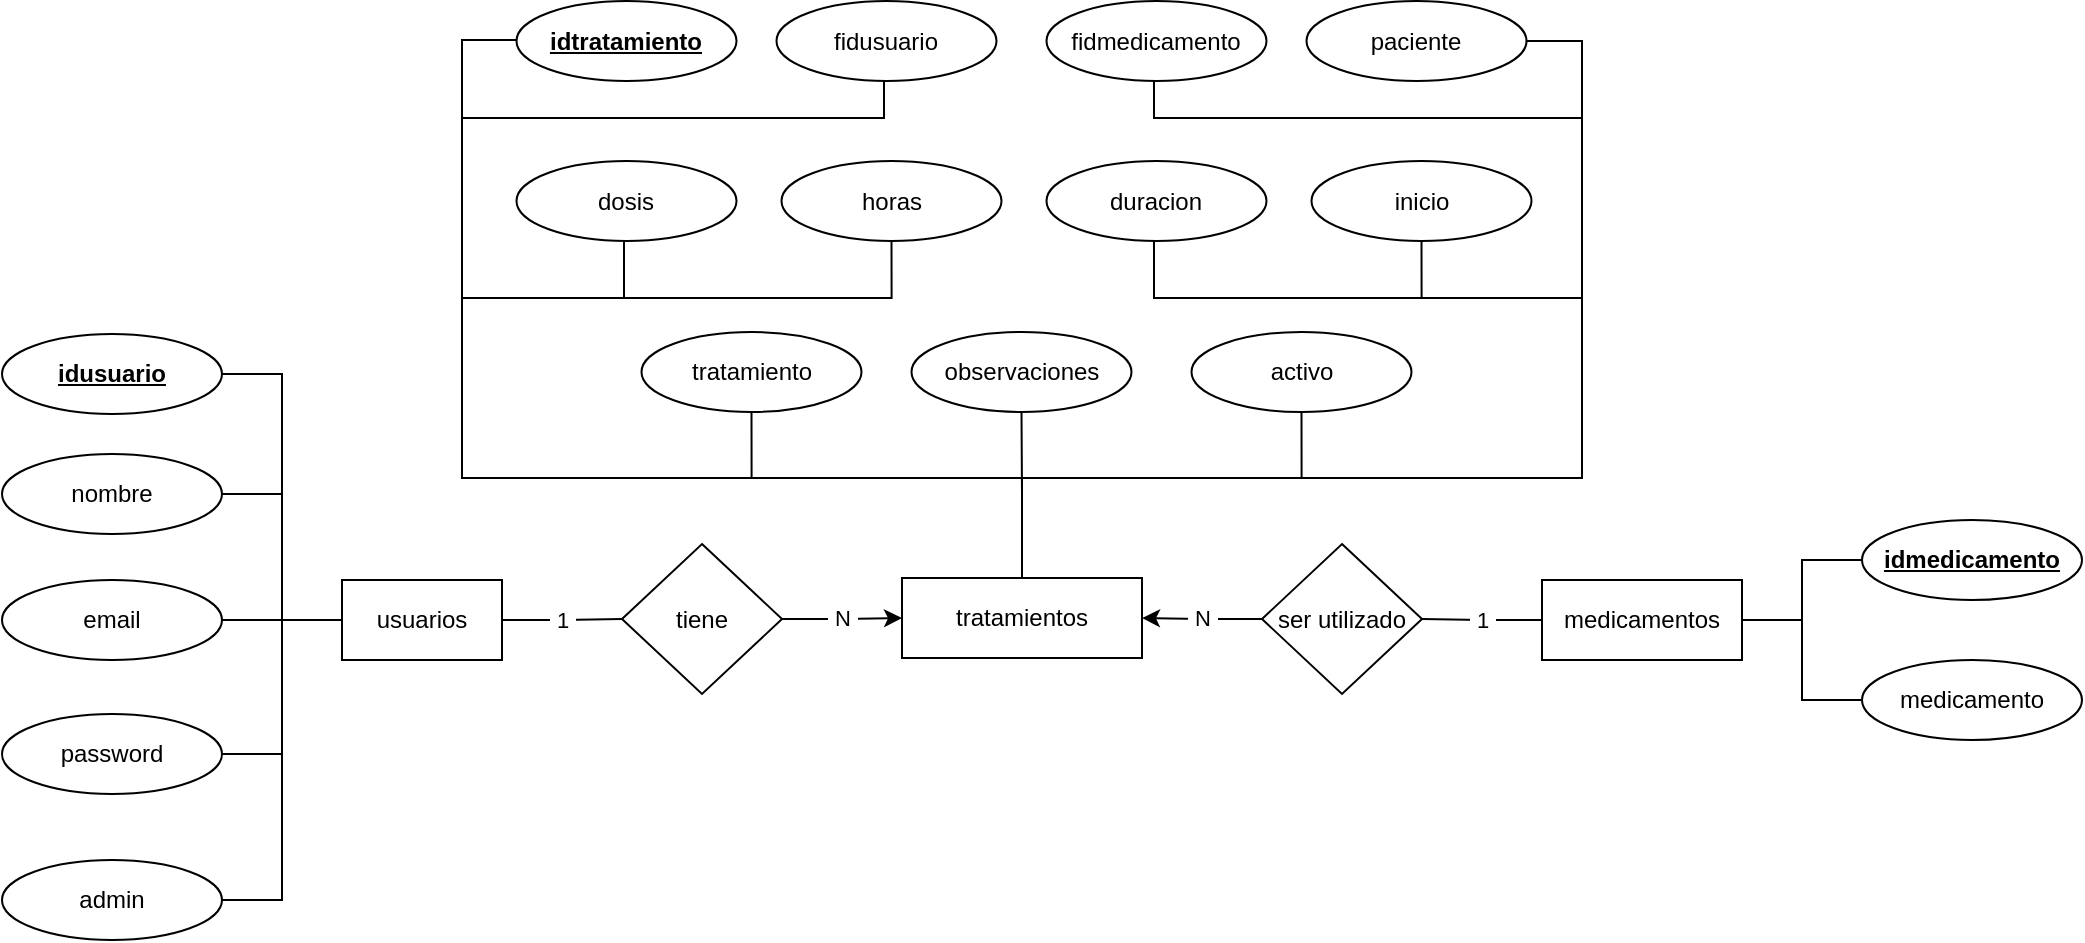 <mxfile version="21.2.9" type="device">
  <diagram id="R2lEEEUBdFMjLlhIrx00" name="Page-1">
    <mxGraphModel dx="1050" dy="549" grid="1" gridSize="10" guides="1" tooltips="1" connect="1" arrows="1" fold="1" page="1" pageScale="1" pageWidth="1100" pageHeight="850" math="0" shadow="0" extFonts="Permanent Marker^https://fonts.googleapis.com/css?family=Permanent+Marker">
      <root>
        <mxCell id="0" />
        <mxCell id="1" parent="0" />
        <mxCell id="48LQLKD0peqqTjezLwJM-13" value="" style="edgeStyle=orthogonalEdgeStyle;rounded=0;orthogonalLoop=1;jettySize=auto;html=1;endArrow=none;endFill=0;" edge="1" parent="1" source="48LQLKD0peqqTjezLwJM-1" target="48LQLKD0peqqTjezLwJM-10">
          <mxGeometry relative="1" as="geometry" />
        </mxCell>
        <mxCell id="48LQLKD0peqqTjezLwJM-24" style="edgeStyle=orthogonalEdgeStyle;rounded=0;orthogonalLoop=1;jettySize=auto;html=1;entryX=1;entryY=0.5;entryDx=0;entryDy=0;endArrow=none;endFill=0;" edge="1" parent="1" source="48LQLKD0peqqTjezLwJM-1" target="48LQLKD0peqqTjezLwJM-8">
          <mxGeometry relative="1" as="geometry" />
        </mxCell>
        <mxCell id="48LQLKD0peqqTjezLwJM-25" style="edgeStyle=orthogonalEdgeStyle;rounded=0;orthogonalLoop=1;jettySize=auto;html=1;entryX=1;entryY=0.5;entryDx=0;entryDy=0;endArrow=none;endFill=0;" edge="1" parent="1" source="48LQLKD0peqqTjezLwJM-1" target="48LQLKD0peqqTjezLwJM-9">
          <mxGeometry relative="1" as="geometry" />
        </mxCell>
        <mxCell id="48LQLKD0peqqTjezLwJM-26" style="edgeStyle=orthogonalEdgeStyle;rounded=0;orthogonalLoop=1;jettySize=auto;html=1;entryX=1;entryY=0.5;entryDx=0;entryDy=0;endArrow=none;endFill=0;" edge="1" parent="1" source="48LQLKD0peqqTjezLwJM-1" target="48LQLKD0peqqTjezLwJM-11">
          <mxGeometry relative="1" as="geometry" />
        </mxCell>
        <mxCell id="48LQLKD0peqqTjezLwJM-27" style="edgeStyle=orthogonalEdgeStyle;rounded=0;orthogonalLoop=1;jettySize=auto;html=1;entryX=1;entryY=0.5;entryDx=0;entryDy=0;endArrow=none;endFill=0;" edge="1" parent="1" source="48LQLKD0peqqTjezLwJM-1" target="48LQLKD0peqqTjezLwJM-12">
          <mxGeometry relative="1" as="geometry" />
        </mxCell>
        <mxCell id="48LQLKD0peqqTjezLwJM-54" value="&amp;nbsp;1&amp;nbsp;" style="edgeStyle=orthogonalEdgeStyle;rounded=0;orthogonalLoop=1;jettySize=auto;html=1;endArrow=none;endFill=0;" edge="1" parent="1" source="48LQLKD0peqqTjezLwJM-1" target="48LQLKD0peqqTjezLwJM-7">
          <mxGeometry relative="1" as="geometry" />
        </mxCell>
        <mxCell id="48LQLKD0peqqTjezLwJM-1" value="usuarios" style="rounded=0;whiteSpace=wrap;html=1;" vertex="1" parent="1">
          <mxGeometry x="190" y="401" width="80" height="40" as="geometry" />
        </mxCell>
        <mxCell id="48LQLKD0peqqTjezLwJM-18" value="" style="edgeStyle=orthogonalEdgeStyle;rounded=0;orthogonalLoop=1;jettySize=auto;html=1;endArrow=none;endFill=0;" edge="1" parent="1" source="48LQLKD0peqqTjezLwJM-2" target="48LQLKD0peqqTjezLwJM-14">
          <mxGeometry relative="1" as="geometry" />
        </mxCell>
        <mxCell id="48LQLKD0peqqTjezLwJM-23" value="" style="edgeStyle=orthogonalEdgeStyle;rounded=0;orthogonalLoop=1;jettySize=auto;html=1;endArrow=none;endFill=0;" edge="1" parent="1" source="48LQLKD0peqqTjezLwJM-2" target="48LQLKD0peqqTjezLwJM-15">
          <mxGeometry relative="1" as="geometry" />
        </mxCell>
        <mxCell id="48LQLKD0peqqTjezLwJM-56" value="&amp;nbsp;1&amp;nbsp;" style="edgeStyle=orthogonalEdgeStyle;rounded=0;orthogonalLoop=1;jettySize=auto;html=1;endArrow=none;endFill=0;" edge="1" parent="1" source="48LQLKD0peqqTjezLwJM-2" target="48LQLKD0peqqTjezLwJM-6">
          <mxGeometry relative="1" as="geometry" />
        </mxCell>
        <mxCell id="48LQLKD0peqqTjezLwJM-2" value="medicamentos" style="rounded=0;whiteSpace=wrap;html=1;" vertex="1" parent="1">
          <mxGeometry x="790" y="401" width="100" height="40" as="geometry" />
        </mxCell>
        <mxCell id="48LQLKD0peqqTjezLwJM-40" style="edgeStyle=orthogonalEdgeStyle;rounded=0;orthogonalLoop=1;jettySize=auto;html=1;endArrow=none;endFill=0;" edge="1" parent="1" source="48LQLKD0peqqTjezLwJM-4" target="48LQLKD0peqqTjezLwJM-28">
          <mxGeometry relative="1" as="geometry">
            <Array as="points">
              <mxPoint x="530" y="350" />
              <mxPoint x="250" y="350" />
              <mxPoint x="250" y="131" />
            </Array>
          </mxGeometry>
        </mxCell>
        <mxCell id="48LQLKD0peqqTjezLwJM-41" style="edgeStyle=orthogonalEdgeStyle;rounded=0;orthogonalLoop=1;jettySize=auto;html=1;entryX=1;entryY=0.5;entryDx=0;entryDy=0;endArrow=none;endFill=0;" edge="1" parent="1" source="48LQLKD0peqqTjezLwJM-4" target="48LQLKD0peqqTjezLwJM-32">
          <mxGeometry relative="1" as="geometry">
            <Array as="points">
              <mxPoint x="530" y="350" />
              <mxPoint x="810" y="350" />
              <mxPoint x="810" y="131" />
            </Array>
          </mxGeometry>
        </mxCell>
        <mxCell id="48LQLKD0peqqTjezLwJM-42" style="edgeStyle=orthogonalEdgeStyle;rounded=0;orthogonalLoop=1;jettySize=auto;html=1;entryX=0.5;entryY=1;entryDx=0;entryDy=0;endArrow=none;endFill=0;" edge="1" parent="1" source="48LQLKD0peqqTjezLwJM-4" target="48LQLKD0peqqTjezLwJM-29">
          <mxGeometry relative="1" as="geometry">
            <Array as="points">
              <mxPoint x="530" y="350" />
              <mxPoint x="250" y="350" />
              <mxPoint x="250" y="170" />
              <mxPoint x="461" y="170" />
            </Array>
          </mxGeometry>
        </mxCell>
        <mxCell id="48LQLKD0peqqTjezLwJM-43" style="edgeStyle=orthogonalEdgeStyle;rounded=0;orthogonalLoop=1;jettySize=auto;html=1;entryX=0.5;entryY=1;entryDx=0;entryDy=0;endArrow=none;endFill=0;" edge="1" parent="1" source="48LQLKD0peqqTjezLwJM-4" target="48LQLKD0peqqTjezLwJM-31">
          <mxGeometry relative="1" as="geometry">
            <Array as="points">
              <mxPoint x="530" y="350" />
              <mxPoint x="810" y="350" />
              <mxPoint x="810" y="170" />
              <mxPoint x="596" y="170" />
            </Array>
          </mxGeometry>
        </mxCell>
        <mxCell id="48LQLKD0peqqTjezLwJM-44" style="edgeStyle=orthogonalEdgeStyle;rounded=0;orthogonalLoop=1;jettySize=auto;html=1;entryX=0.5;entryY=1;entryDx=0;entryDy=0;endArrow=none;endFill=0;" edge="1" parent="1" source="48LQLKD0peqqTjezLwJM-4" target="48LQLKD0peqqTjezLwJM-33">
          <mxGeometry relative="1" as="geometry">
            <Array as="points">
              <mxPoint x="530" y="350" />
              <mxPoint x="250" y="350" />
              <mxPoint x="250" y="260" />
              <mxPoint x="331" y="260" />
            </Array>
          </mxGeometry>
        </mxCell>
        <mxCell id="48LQLKD0peqqTjezLwJM-47" style="edgeStyle=orthogonalEdgeStyle;rounded=0;orthogonalLoop=1;jettySize=auto;html=1;entryX=0.5;entryY=1;entryDx=0;entryDy=0;endArrow=none;endFill=0;" edge="1" parent="1" source="48LQLKD0peqqTjezLwJM-4" target="48LQLKD0peqqTjezLwJM-34">
          <mxGeometry relative="1" as="geometry">
            <Array as="points">
              <mxPoint x="530" y="350" />
              <mxPoint x="250" y="350" />
              <mxPoint x="250" y="260" />
              <mxPoint x="464" y="260" />
            </Array>
          </mxGeometry>
        </mxCell>
        <mxCell id="48LQLKD0peqqTjezLwJM-49" style="edgeStyle=orthogonalEdgeStyle;rounded=0;orthogonalLoop=1;jettySize=auto;html=1;entryX=0.5;entryY=1;entryDx=0;entryDy=0;endArrow=none;endFill=0;" edge="1" parent="1" source="48LQLKD0peqqTjezLwJM-4" target="48LQLKD0peqqTjezLwJM-36">
          <mxGeometry relative="1" as="geometry">
            <Array as="points">
              <mxPoint x="530" y="350" />
              <mxPoint x="810" y="350" />
              <mxPoint x="810" y="260" />
              <mxPoint x="729" y="260" />
            </Array>
          </mxGeometry>
        </mxCell>
        <mxCell id="48LQLKD0peqqTjezLwJM-50" style="edgeStyle=orthogonalEdgeStyle;rounded=0;orthogonalLoop=1;jettySize=auto;html=1;entryX=0.5;entryY=1;entryDx=0;entryDy=0;endArrow=none;endFill=0;" edge="1" parent="1" source="48LQLKD0peqqTjezLwJM-4" target="48LQLKD0peqqTjezLwJM-35">
          <mxGeometry relative="1" as="geometry">
            <Array as="points">
              <mxPoint x="530" y="350" />
              <mxPoint x="810" y="350" />
              <mxPoint x="810" y="260" />
              <mxPoint x="596" y="260" />
            </Array>
          </mxGeometry>
        </mxCell>
        <mxCell id="48LQLKD0peqqTjezLwJM-51" style="edgeStyle=orthogonalEdgeStyle;rounded=0;orthogonalLoop=1;jettySize=auto;html=1;entryX=0.5;entryY=1;entryDx=0;entryDy=0;endArrow=none;endFill=0;" edge="1" parent="1" source="48LQLKD0peqqTjezLwJM-4" target="48LQLKD0peqqTjezLwJM-37">
          <mxGeometry relative="1" as="geometry">
            <Array as="points">
              <mxPoint x="530" y="350" />
              <mxPoint x="394" y="350" />
            </Array>
          </mxGeometry>
        </mxCell>
        <mxCell id="48LQLKD0peqqTjezLwJM-52" style="edgeStyle=orthogonalEdgeStyle;rounded=0;orthogonalLoop=1;jettySize=auto;html=1;entryX=0.5;entryY=1;entryDx=0;entryDy=0;endArrow=none;endFill=0;" edge="1" parent="1" source="48LQLKD0peqqTjezLwJM-4" target="48LQLKD0peqqTjezLwJM-38">
          <mxGeometry relative="1" as="geometry" />
        </mxCell>
        <mxCell id="48LQLKD0peqqTjezLwJM-53" style="edgeStyle=orthogonalEdgeStyle;rounded=0;orthogonalLoop=1;jettySize=auto;html=1;entryX=0.5;entryY=1;entryDx=0;entryDy=0;endArrow=none;endFill=0;" edge="1" parent="1" source="48LQLKD0peqqTjezLwJM-4" target="48LQLKD0peqqTjezLwJM-39">
          <mxGeometry relative="1" as="geometry">
            <Array as="points">
              <mxPoint x="530" y="350" />
              <mxPoint x="669" y="350" />
            </Array>
          </mxGeometry>
        </mxCell>
        <mxCell id="48LQLKD0peqqTjezLwJM-4" value="tratamientos" style="rounded=0;whiteSpace=wrap;html=1;" vertex="1" parent="1">
          <mxGeometry x="470" y="400" width="120" height="40" as="geometry" />
        </mxCell>
        <mxCell id="48LQLKD0peqqTjezLwJM-57" value="&amp;nbsp;N&amp;nbsp;" style="edgeStyle=orthogonalEdgeStyle;rounded=0;orthogonalLoop=1;jettySize=auto;html=1;" edge="1" parent="1" source="48LQLKD0peqqTjezLwJM-6" target="48LQLKD0peqqTjezLwJM-4">
          <mxGeometry relative="1" as="geometry" />
        </mxCell>
        <mxCell id="48LQLKD0peqqTjezLwJM-6" value="ser utilizado" style="rhombus;whiteSpace=wrap;html=1;" vertex="1" parent="1">
          <mxGeometry x="650" y="383" width="80" height="75" as="geometry" />
        </mxCell>
        <mxCell id="48LQLKD0peqqTjezLwJM-55" value="&amp;nbsp;N&amp;nbsp;" style="edgeStyle=orthogonalEdgeStyle;rounded=0;orthogonalLoop=1;jettySize=auto;html=1;" edge="1" parent="1" source="48LQLKD0peqqTjezLwJM-7" target="48LQLKD0peqqTjezLwJM-4">
          <mxGeometry relative="1" as="geometry" />
        </mxCell>
        <mxCell id="48LQLKD0peqqTjezLwJM-7" value="tiene" style="rhombus;whiteSpace=wrap;html=1;" vertex="1" parent="1">
          <mxGeometry x="330" y="383" width="80" height="75" as="geometry" />
        </mxCell>
        <mxCell id="48LQLKD0peqqTjezLwJM-8" value="&lt;u&gt;&lt;b&gt;idusuario&lt;/b&gt;&lt;/u&gt;" style="ellipse;whiteSpace=wrap;html=1;" vertex="1" parent="1">
          <mxGeometry x="20" y="278" width="110" height="40" as="geometry" />
        </mxCell>
        <mxCell id="48LQLKD0peqqTjezLwJM-9" value="nombre" style="ellipse;whiteSpace=wrap;html=1;" vertex="1" parent="1">
          <mxGeometry x="20" y="338" width="110" height="40" as="geometry" />
        </mxCell>
        <mxCell id="48LQLKD0peqqTjezLwJM-10" value="email" style="ellipse;whiteSpace=wrap;html=1;" vertex="1" parent="1">
          <mxGeometry x="20" y="401" width="110" height="40" as="geometry" />
        </mxCell>
        <mxCell id="48LQLKD0peqqTjezLwJM-11" value="password" style="ellipse;whiteSpace=wrap;html=1;" vertex="1" parent="1">
          <mxGeometry x="20" y="468" width="110" height="40" as="geometry" />
        </mxCell>
        <mxCell id="48LQLKD0peqqTjezLwJM-12" value="admin" style="ellipse;whiteSpace=wrap;html=1;" vertex="1" parent="1">
          <mxGeometry x="20" y="541" width="110" height="40" as="geometry" />
        </mxCell>
        <mxCell id="48LQLKD0peqqTjezLwJM-14" value="&lt;u&gt;&lt;b&gt;idmedicamento&lt;/b&gt;&lt;/u&gt;" style="ellipse;whiteSpace=wrap;html=1;" vertex="1" parent="1">
          <mxGeometry x="950" y="371" width="110" height="40" as="geometry" />
        </mxCell>
        <mxCell id="48LQLKD0peqqTjezLwJM-15" value="medicamento" style="ellipse;whiteSpace=wrap;html=1;" vertex="1" parent="1">
          <mxGeometry x="950" y="441" width="110" height="40" as="geometry" />
        </mxCell>
        <mxCell id="48LQLKD0peqqTjezLwJM-28" value="&lt;u&gt;&lt;b&gt;idtratamiento&lt;/b&gt;&lt;/u&gt;" style="ellipse;whiteSpace=wrap;html=1;" vertex="1" parent="1">
          <mxGeometry x="277.25" y="111.5" width="110" height="40" as="geometry" />
        </mxCell>
        <mxCell id="48LQLKD0peqqTjezLwJM-29" value="fidusuario" style="ellipse;whiteSpace=wrap;html=1;" vertex="1" parent="1">
          <mxGeometry x="407.25" y="111.5" width="110" height="40" as="geometry" />
        </mxCell>
        <mxCell id="48LQLKD0peqqTjezLwJM-31" value="fidmedicamento" style="ellipse;whiteSpace=wrap;html=1;" vertex="1" parent="1">
          <mxGeometry x="542.25" y="111.5" width="110" height="40" as="geometry" />
        </mxCell>
        <mxCell id="48LQLKD0peqqTjezLwJM-32" value="paciente" style="ellipse;whiteSpace=wrap;html=1;" vertex="1" parent="1">
          <mxGeometry x="672.25" y="111.5" width="110" height="40" as="geometry" />
        </mxCell>
        <mxCell id="48LQLKD0peqqTjezLwJM-33" value="dosis" style="ellipse;whiteSpace=wrap;html=1;" vertex="1" parent="1">
          <mxGeometry x="277.25" y="191.5" width="110" height="40" as="geometry" />
        </mxCell>
        <mxCell id="48LQLKD0peqqTjezLwJM-34" value="horas" style="ellipse;whiteSpace=wrap;html=1;" vertex="1" parent="1">
          <mxGeometry x="409.75" y="191.5" width="110" height="40" as="geometry" />
        </mxCell>
        <mxCell id="48LQLKD0peqqTjezLwJM-35" value="duracion" style="ellipse;whiteSpace=wrap;html=1;" vertex="1" parent="1">
          <mxGeometry x="542.25" y="191.5" width="110" height="40" as="geometry" />
        </mxCell>
        <mxCell id="48LQLKD0peqqTjezLwJM-36" value="inicio" style="ellipse;whiteSpace=wrap;html=1;" vertex="1" parent="1">
          <mxGeometry x="674.75" y="191.5" width="110" height="40" as="geometry" />
        </mxCell>
        <mxCell id="48LQLKD0peqqTjezLwJM-37" value="tratamiento" style="ellipse;whiteSpace=wrap;html=1;" vertex="1" parent="1">
          <mxGeometry x="339.75" y="277" width="110" height="40" as="geometry" />
        </mxCell>
        <mxCell id="48LQLKD0peqqTjezLwJM-38" value="observaciones" style="ellipse;whiteSpace=wrap;html=1;" vertex="1" parent="1">
          <mxGeometry x="474.75" y="277" width="110" height="40" as="geometry" />
        </mxCell>
        <mxCell id="48LQLKD0peqqTjezLwJM-39" value="activo" style="ellipse;whiteSpace=wrap;html=1;" vertex="1" parent="1">
          <mxGeometry x="614.75" y="277" width="110" height="40" as="geometry" />
        </mxCell>
      </root>
    </mxGraphModel>
  </diagram>
</mxfile>
